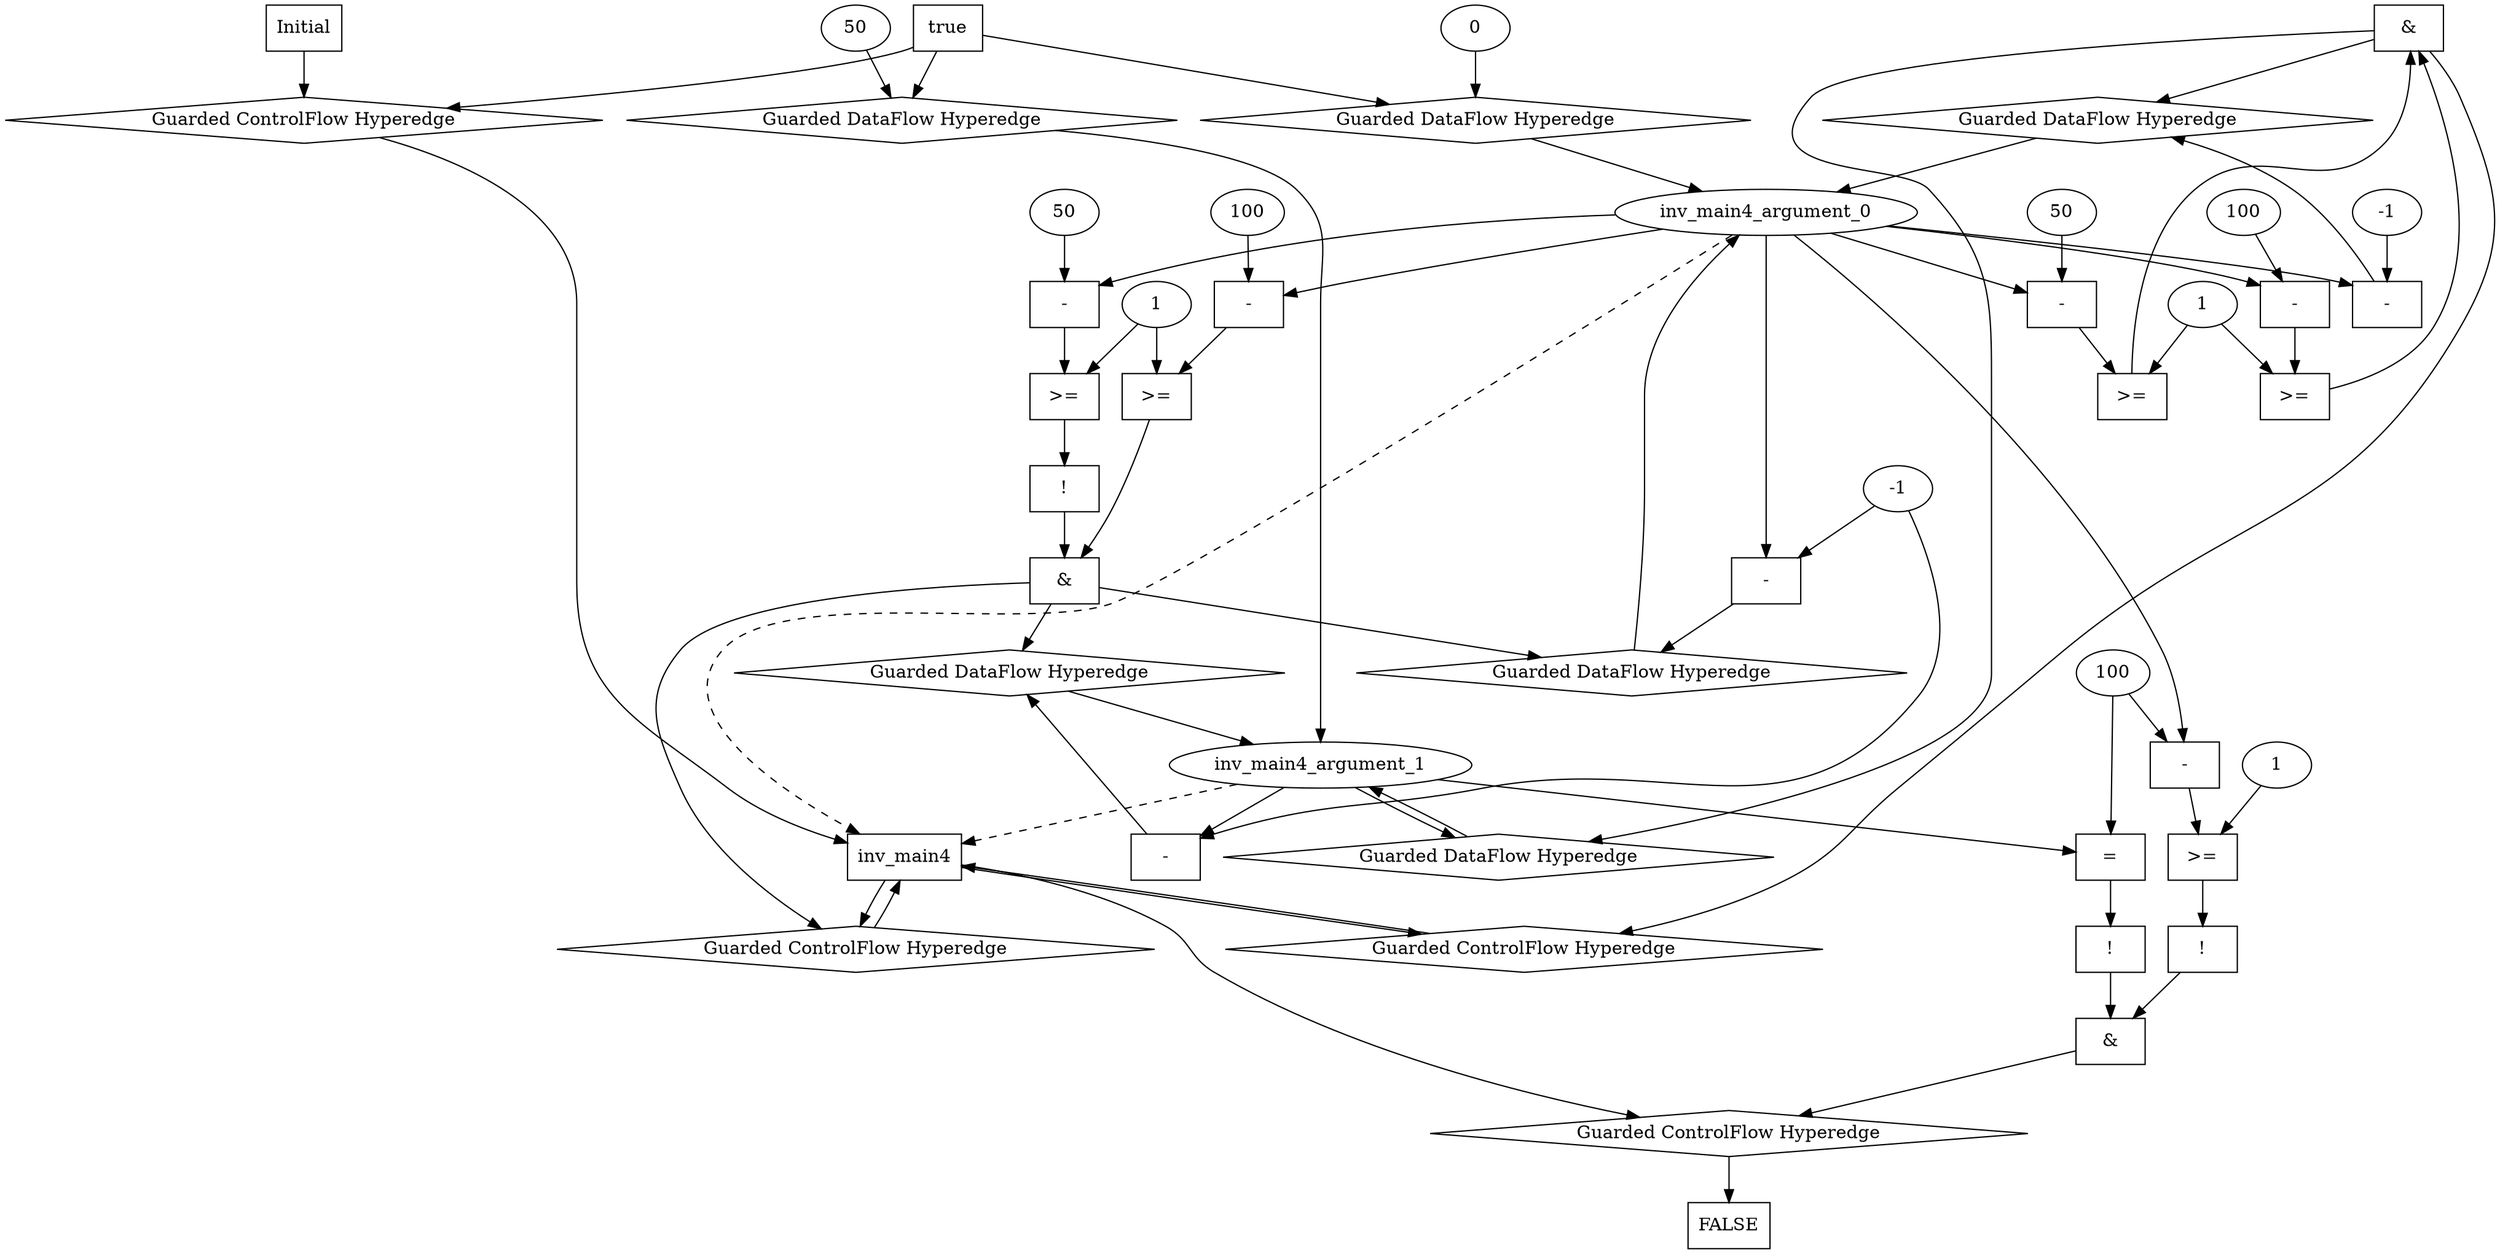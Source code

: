 digraph dag {
inv_main4 [label="inv_main4" shape="rect"];
FALSE [label="FALSE" shape="rect"];
Initial [label="Initial" shape="rect"];
ControlFowHyperEdge_0 [label="Guarded ControlFlow Hyperedge" shape="diamond"];
Initial -> ControlFowHyperEdge_0[label=""]
ControlFowHyperEdge_0 -> inv_main4[label=""]
ControlFowHyperEdge_1 [label="Guarded ControlFlow Hyperedge" shape="diamond"];
inv_main4 -> ControlFowHyperEdge_1[label=""]
ControlFowHyperEdge_1 -> inv_main4[label=""]
ControlFowHyperEdge_2 [label="Guarded ControlFlow Hyperedge" shape="diamond"];
inv_main4 -> ControlFowHyperEdge_2[label=""]
ControlFowHyperEdge_2 -> inv_main4[label=""]
ControlFowHyperEdge_3 [label="Guarded ControlFlow Hyperedge" shape="diamond"];
inv_main4 -> ControlFowHyperEdge_3[label=""]
ControlFowHyperEdge_3 -> FALSE[label=""]
inv_main4_argument_0 [label="inv_main4_argument_0" shape="oval"];
inv_main4_argument_0 -> inv_main4[label="" style="dashed"]
inv_main4_argument_1 [label="inv_main4_argument_1" shape="oval"];
inv_main4_argument_1 -> inv_main4[label="" style="dashed"]

true_0 [label="true" shape="rect"];
true_0->ControlFowHyperEdge_0 [label=""];
xxxinv_main4___Initial_0xxxdataFlow_0_node_0 [label="0"];

xxxinv_main4___Initial_0xxxdataFlow_0_node_0->DataFowHyperEdge_0_inv_main4_argument_0 [label=""];
xxxinv_main4___Initial_0xxxdataFlow1_node_0 [label="50"];

xxxinv_main4___Initial_0xxxdataFlow1_node_0->DataFowHyperEdge_0_inv_main4_argument_1 [label=""];
xxxinv_main4___inv_main4_1xxx_and [label="&" shape="rect"];
xxxinv_main4___inv_main4_1xxxguard_0_node_0 [label=">=" shape="rect"];
xxxinv_main4___inv_main4_1xxxguard_0_node_1 [label="-" shape="rect"];
xxxinv_main4___inv_main4_1xxxguard_0_node_2 [label="50"];
xxxinv_main4___inv_main4_1xxxguard_0_node_4 [label="1"];
xxxinv_main4___inv_main4_1xxxguard_0_node_1->xxxinv_main4___inv_main4_1xxxguard_0_node_0
xxxinv_main4___inv_main4_1xxxguard_0_node_4->xxxinv_main4___inv_main4_1xxxguard_0_node_0
xxxinv_main4___inv_main4_1xxxguard_0_node_2->xxxinv_main4___inv_main4_1xxxguard_0_node_1
inv_main4_argument_0->xxxinv_main4___inv_main4_1xxxguard_0_node_1

xxxinv_main4___inv_main4_1xxxguard_0_node_0->xxxinv_main4___inv_main4_1xxx_and [label=""];
xxxinv_main4___inv_main4_1xxxguard1_node_0 [label=">=" shape="rect"];
xxxinv_main4___inv_main4_1xxxguard1_node_1 [label="-" shape="rect"];
xxxinv_main4___inv_main4_1xxxguard1_node_2 [label="100"];
xxxinv_main4___inv_main4_1xxxguard1_node_1->xxxinv_main4___inv_main4_1xxxguard1_node_0
xxxinv_main4___inv_main4_1xxxguard_0_node_4->xxxinv_main4___inv_main4_1xxxguard1_node_0
xxxinv_main4___inv_main4_1xxxguard1_node_2->xxxinv_main4___inv_main4_1xxxguard1_node_1
inv_main4_argument_0->xxxinv_main4___inv_main4_1xxxguard1_node_1

xxxinv_main4___inv_main4_1xxxguard1_node_0->xxxinv_main4___inv_main4_1xxx_and [label=""];
xxxinv_main4___inv_main4_1xxx_and->ControlFowHyperEdge_1 [label=""];
xxxinv_main4___inv_main4_1xxxdataFlow_0_node_0 [label="-" shape="rect"];
xxxinv_main4___inv_main4_1xxxdataFlow_0_node_2 [label="-1"];
inv_main4_argument_0->xxxinv_main4___inv_main4_1xxxdataFlow_0_node_0
xxxinv_main4___inv_main4_1xxxdataFlow_0_node_2->xxxinv_main4___inv_main4_1xxxdataFlow_0_node_0

xxxinv_main4___inv_main4_1xxxdataFlow_0_node_0->DataFowHyperEdge_1_inv_main4_argument_0 [label=""];
xxxinv_main4___inv_main4_2xxx_and [label="&" shape="rect"];
xxxinv_main4___inv_main4_2xxxguard_0_node_0 [label="!" shape="rect"];
xxxinv_main4___inv_main4_2xxxguard_0_node_1 [label=">=" shape="rect"];
xxxinv_main4___inv_main4_2xxxguard_0_node_2 [label="-" shape="rect"];
xxxinv_main4___inv_main4_2xxxguard_0_node_3 [label="50"];
xxxinv_main4___inv_main4_2xxxguard_0_node_5 [label="1"];
xxxinv_main4___inv_main4_2xxxguard_0_node_1->xxxinv_main4___inv_main4_2xxxguard_0_node_0
xxxinv_main4___inv_main4_2xxxguard_0_node_2->xxxinv_main4___inv_main4_2xxxguard_0_node_1
xxxinv_main4___inv_main4_2xxxguard_0_node_5->xxxinv_main4___inv_main4_2xxxguard_0_node_1
xxxinv_main4___inv_main4_2xxxguard_0_node_3->xxxinv_main4___inv_main4_2xxxguard_0_node_2
inv_main4_argument_0->xxxinv_main4___inv_main4_2xxxguard_0_node_2

xxxinv_main4___inv_main4_2xxxguard_0_node_0->xxxinv_main4___inv_main4_2xxx_and [label=""];
xxxinv_main4___inv_main4_2xxxguard1_node_0 [label=">=" shape="rect"];
xxxinv_main4___inv_main4_2xxxguard1_node_1 [label="-" shape="rect"];
xxxinv_main4___inv_main4_2xxxguard1_node_2 [label="100"];
xxxinv_main4___inv_main4_2xxxguard1_node_1->xxxinv_main4___inv_main4_2xxxguard1_node_0
xxxinv_main4___inv_main4_2xxxguard_0_node_5->xxxinv_main4___inv_main4_2xxxguard1_node_0
xxxinv_main4___inv_main4_2xxxguard1_node_2->xxxinv_main4___inv_main4_2xxxguard1_node_1
inv_main4_argument_0->xxxinv_main4___inv_main4_2xxxguard1_node_1

xxxinv_main4___inv_main4_2xxxguard1_node_0->xxxinv_main4___inv_main4_2xxx_and [label=""];
xxxinv_main4___inv_main4_2xxx_and->ControlFowHyperEdge_2 [label=""];
xxxinv_main4___inv_main4_2xxxdataFlow_0_node_0 [label="-" shape="rect"];
xxxinv_main4___inv_main4_2xxxdataFlow_0_node_2 [label="-1"];
inv_main4_argument_0->xxxinv_main4___inv_main4_2xxxdataFlow_0_node_0
xxxinv_main4___inv_main4_2xxxdataFlow_0_node_2->xxxinv_main4___inv_main4_2xxxdataFlow_0_node_0

xxxinv_main4___inv_main4_2xxxdataFlow_0_node_0->DataFowHyperEdge_2_inv_main4_argument_0 [label=""];
xxxinv_main4___inv_main4_2xxxdataFlow1_node_0 [label="-" shape="rect"];
inv_main4_argument_1->xxxinv_main4___inv_main4_2xxxdataFlow1_node_0
xxxinv_main4___inv_main4_2xxxdataFlow_0_node_2->xxxinv_main4___inv_main4_2xxxdataFlow1_node_0

xxxinv_main4___inv_main4_2xxxdataFlow1_node_0->DataFowHyperEdge_2_inv_main4_argument_1 [label=""];
xxxFALSE___inv_main4_3xxx_and [label="&" shape="rect"];
xxxFALSE___inv_main4_3xxxguard_0_node_0 [label="!" shape="rect"];
xxxFALSE___inv_main4_3xxxguard_0_node_1 [label="=" shape="rect"];
xxxFALSE___inv_main4_3xxxguard_0_node_3 [label="100"];
xxxFALSE___inv_main4_3xxxguard_0_node_1->xxxFALSE___inv_main4_3xxxguard_0_node_0
inv_main4_argument_1->xxxFALSE___inv_main4_3xxxguard_0_node_1
xxxFALSE___inv_main4_3xxxguard_0_node_3->xxxFALSE___inv_main4_3xxxguard_0_node_1

xxxFALSE___inv_main4_3xxxguard_0_node_0->xxxFALSE___inv_main4_3xxx_and [label=""];
xxxFALSE___inv_main4_3xxxguard1_node_0 [label="!" shape="rect"];
xxxFALSE___inv_main4_3xxxguard1_node_1 [label=">=" shape="rect"];
xxxFALSE___inv_main4_3xxxguard1_node_2 [label="-" shape="rect"];
xxxFALSE___inv_main4_3xxxguard1_node_5 [label="1"];
xxxFALSE___inv_main4_3xxxguard1_node_1->xxxFALSE___inv_main4_3xxxguard1_node_0
xxxFALSE___inv_main4_3xxxguard1_node_2->xxxFALSE___inv_main4_3xxxguard1_node_1
xxxFALSE___inv_main4_3xxxguard1_node_5->xxxFALSE___inv_main4_3xxxguard1_node_1
xxxFALSE___inv_main4_3xxxguard_0_node_3->xxxFALSE___inv_main4_3xxxguard1_node_2
inv_main4_argument_0->xxxFALSE___inv_main4_3xxxguard1_node_2

xxxFALSE___inv_main4_3xxxguard1_node_0->xxxFALSE___inv_main4_3xxx_and [label=""];
xxxFALSE___inv_main4_3xxx_and->ControlFowHyperEdge_3 [label=""];
DataFowHyperEdge_0_inv_main4_argument_0 [label="Guarded DataFlow Hyperedge" shape="diamond"];
DataFowHyperEdge_0_inv_main4_argument_0 -> inv_main4_argument_0[label=""]
true_0->DataFowHyperEdge_0_inv_main4_argument_0 [label=""];
DataFowHyperEdge_0_inv_main4_argument_1 [label="Guarded DataFlow Hyperedge" shape="diamond"];
DataFowHyperEdge_0_inv_main4_argument_1 -> inv_main4_argument_1[label=""]
true_0->DataFowHyperEdge_0_inv_main4_argument_1 [label=""];
DataFowHyperEdge_1_inv_main4_argument_0 [label="Guarded DataFlow Hyperedge" shape="diamond"];
DataFowHyperEdge_1_inv_main4_argument_0 -> inv_main4_argument_0[label=""]
xxxinv_main4___inv_main4_1xxx_and -> DataFowHyperEdge_1_inv_main4_argument_0[label=""]
DataFowHyperEdge_1_inv_main4_argument_1 [label="Guarded DataFlow Hyperedge" shape="diamond"];
DataFowHyperEdge_1_inv_main4_argument_1 -> inv_main4_argument_1[label=""]
xxxinv_main4___inv_main4_1xxx_and -> DataFowHyperEdge_1_inv_main4_argument_1[label=""]
DataFowHyperEdge_2_inv_main4_argument_0 [label="Guarded DataFlow Hyperedge" shape="diamond"];
DataFowHyperEdge_2_inv_main4_argument_0 -> inv_main4_argument_0[label=""]
xxxinv_main4___inv_main4_2xxx_and -> DataFowHyperEdge_2_inv_main4_argument_0[label=""]
DataFowHyperEdge_2_inv_main4_argument_1 [label="Guarded DataFlow Hyperedge" shape="diamond"];
DataFowHyperEdge_2_inv_main4_argument_1 -> inv_main4_argument_1[label=""]
xxxinv_main4___inv_main4_2xxx_and -> DataFowHyperEdge_2_inv_main4_argument_1[label=""]
inv_main4_argument_1 -> DataFowHyperEdge_1_inv_main4_argument_1[label=""]
}
